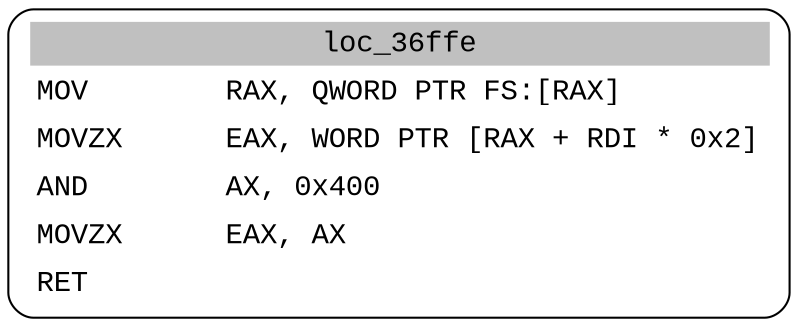 digraph asm_graph {
1941 [
shape="Mrecord" fontname="Courier New"label =<<table border="0" cellborder="0" cellpadding="3"><tr><td align="center" colspan="2" bgcolor="grey">loc_36ffe</td></tr><tr><td align="left">MOV        RAX, QWORD PTR FS:[RAX]</td></tr><tr><td align="left">MOVZX      EAX, WORD PTR [RAX + RDI * 0x2]</td></tr><tr><td align="left">AND        AX, 0x400</td></tr><tr><td align="left">MOVZX      EAX, AX</td></tr><tr><td align="left">RET        </td></tr></table>> ];
}